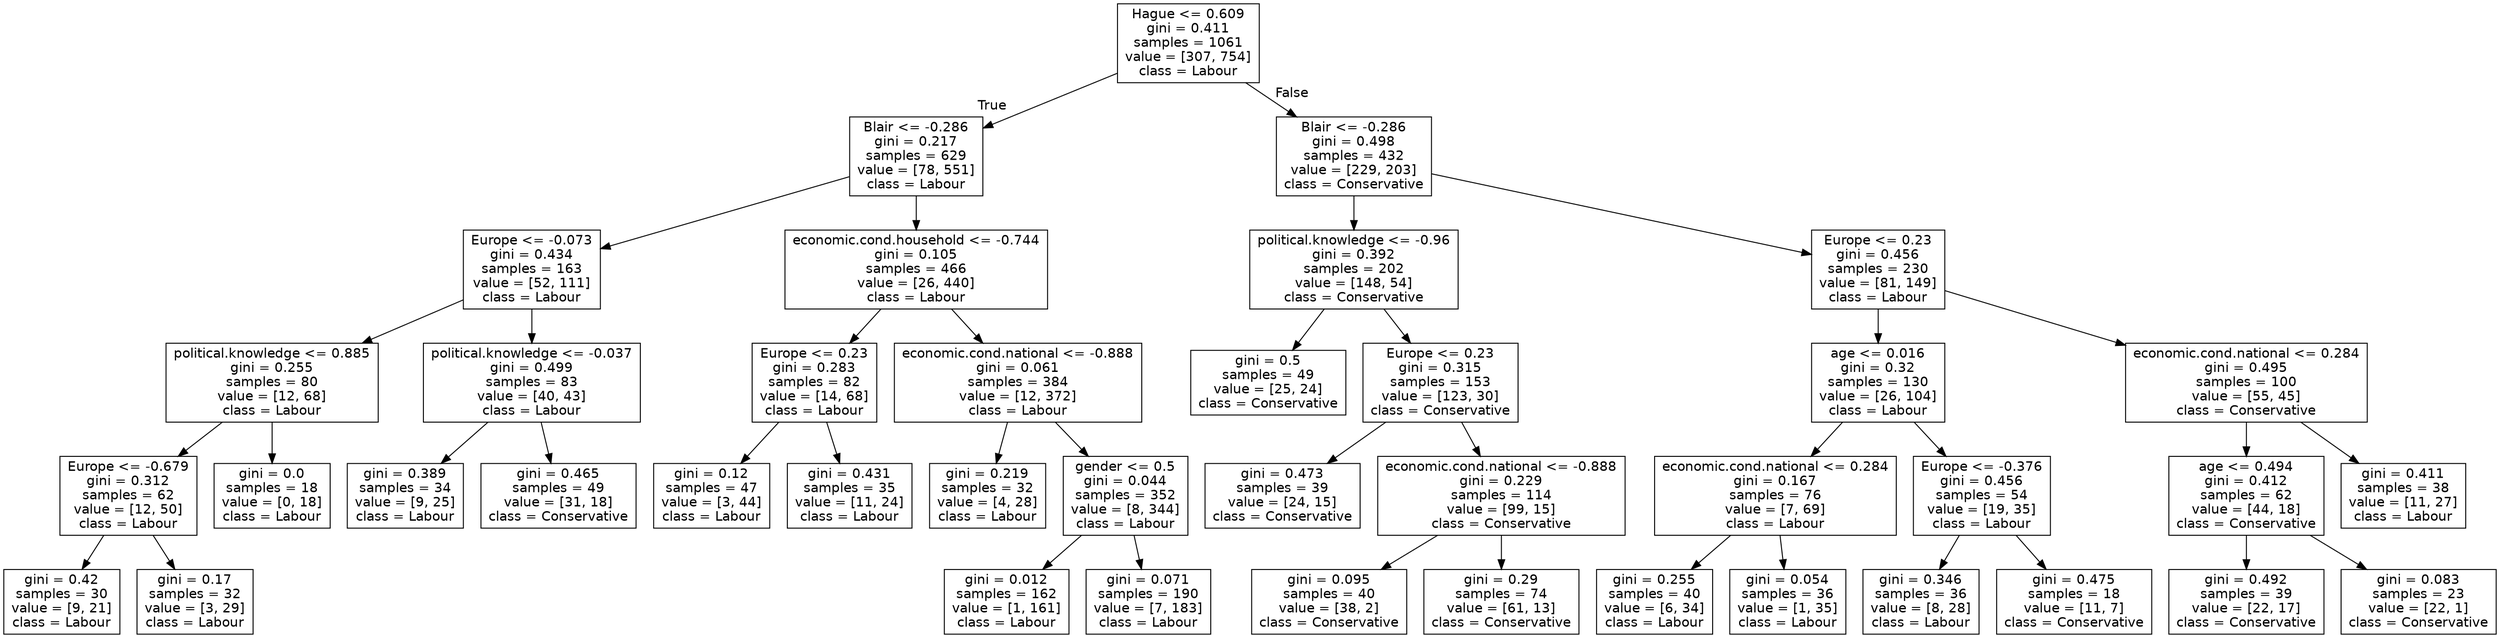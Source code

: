 digraph Tree {
node [shape=box, fontname="helvetica"] ;
edge [fontname="helvetica"] ;
0 [label="Hague <= 0.609\ngini = 0.411\nsamples = 1061\nvalue = [307, 754]\nclass = Labour"] ;
1 [label="Blair <= -0.286\ngini = 0.217\nsamples = 629\nvalue = [78, 551]\nclass = Labour"] ;
0 -> 1 [labeldistance=2.5, labelangle=45, headlabel="True"] ;
2 [label="Europe <= -0.073\ngini = 0.434\nsamples = 163\nvalue = [52, 111]\nclass = Labour"] ;
1 -> 2 ;
3 [label="political.knowledge <= 0.885\ngini = 0.255\nsamples = 80\nvalue = [12, 68]\nclass = Labour"] ;
2 -> 3 ;
4 [label="Europe <= -0.679\ngini = 0.312\nsamples = 62\nvalue = [12, 50]\nclass = Labour"] ;
3 -> 4 ;
5 [label="gini = 0.42\nsamples = 30\nvalue = [9, 21]\nclass = Labour"] ;
4 -> 5 ;
6 [label="gini = 0.17\nsamples = 32\nvalue = [3, 29]\nclass = Labour"] ;
4 -> 6 ;
7 [label="gini = 0.0\nsamples = 18\nvalue = [0, 18]\nclass = Labour"] ;
3 -> 7 ;
8 [label="political.knowledge <= -0.037\ngini = 0.499\nsamples = 83\nvalue = [40, 43]\nclass = Labour"] ;
2 -> 8 ;
9 [label="gini = 0.389\nsamples = 34\nvalue = [9, 25]\nclass = Labour"] ;
8 -> 9 ;
10 [label="gini = 0.465\nsamples = 49\nvalue = [31, 18]\nclass = Conservative"] ;
8 -> 10 ;
11 [label="economic.cond.household <= -0.744\ngini = 0.105\nsamples = 466\nvalue = [26, 440]\nclass = Labour"] ;
1 -> 11 ;
12 [label="Europe <= 0.23\ngini = 0.283\nsamples = 82\nvalue = [14, 68]\nclass = Labour"] ;
11 -> 12 ;
13 [label="gini = 0.12\nsamples = 47\nvalue = [3, 44]\nclass = Labour"] ;
12 -> 13 ;
14 [label="gini = 0.431\nsamples = 35\nvalue = [11, 24]\nclass = Labour"] ;
12 -> 14 ;
15 [label="economic.cond.national <= -0.888\ngini = 0.061\nsamples = 384\nvalue = [12, 372]\nclass = Labour"] ;
11 -> 15 ;
16 [label="gini = 0.219\nsamples = 32\nvalue = [4, 28]\nclass = Labour"] ;
15 -> 16 ;
17 [label="gender <= 0.5\ngini = 0.044\nsamples = 352\nvalue = [8, 344]\nclass = Labour"] ;
15 -> 17 ;
18 [label="gini = 0.012\nsamples = 162\nvalue = [1, 161]\nclass = Labour"] ;
17 -> 18 ;
19 [label="gini = 0.071\nsamples = 190\nvalue = [7, 183]\nclass = Labour"] ;
17 -> 19 ;
20 [label="Blair <= -0.286\ngini = 0.498\nsamples = 432\nvalue = [229, 203]\nclass = Conservative"] ;
0 -> 20 [labeldistance=2.5, labelangle=-45, headlabel="False"] ;
21 [label="political.knowledge <= -0.96\ngini = 0.392\nsamples = 202\nvalue = [148, 54]\nclass = Conservative"] ;
20 -> 21 ;
22 [label="gini = 0.5\nsamples = 49\nvalue = [25, 24]\nclass = Conservative"] ;
21 -> 22 ;
23 [label="Europe <= 0.23\ngini = 0.315\nsamples = 153\nvalue = [123, 30]\nclass = Conservative"] ;
21 -> 23 ;
24 [label="gini = 0.473\nsamples = 39\nvalue = [24, 15]\nclass = Conservative"] ;
23 -> 24 ;
25 [label="economic.cond.national <= -0.888\ngini = 0.229\nsamples = 114\nvalue = [99, 15]\nclass = Conservative"] ;
23 -> 25 ;
26 [label="gini = 0.095\nsamples = 40\nvalue = [38, 2]\nclass = Conservative"] ;
25 -> 26 ;
27 [label="gini = 0.29\nsamples = 74\nvalue = [61, 13]\nclass = Conservative"] ;
25 -> 27 ;
28 [label="Europe <= 0.23\ngini = 0.456\nsamples = 230\nvalue = [81, 149]\nclass = Labour"] ;
20 -> 28 ;
29 [label="age <= 0.016\ngini = 0.32\nsamples = 130\nvalue = [26, 104]\nclass = Labour"] ;
28 -> 29 ;
30 [label="economic.cond.national <= 0.284\ngini = 0.167\nsamples = 76\nvalue = [7, 69]\nclass = Labour"] ;
29 -> 30 ;
31 [label="gini = 0.255\nsamples = 40\nvalue = [6, 34]\nclass = Labour"] ;
30 -> 31 ;
32 [label="gini = 0.054\nsamples = 36\nvalue = [1, 35]\nclass = Labour"] ;
30 -> 32 ;
33 [label="Europe <= -0.376\ngini = 0.456\nsamples = 54\nvalue = [19, 35]\nclass = Labour"] ;
29 -> 33 ;
34 [label="gini = 0.346\nsamples = 36\nvalue = [8, 28]\nclass = Labour"] ;
33 -> 34 ;
35 [label="gini = 0.475\nsamples = 18\nvalue = [11, 7]\nclass = Conservative"] ;
33 -> 35 ;
36 [label="economic.cond.national <= 0.284\ngini = 0.495\nsamples = 100\nvalue = [55, 45]\nclass = Conservative"] ;
28 -> 36 ;
37 [label="age <= 0.494\ngini = 0.412\nsamples = 62\nvalue = [44, 18]\nclass = Conservative"] ;
36 -> 37 ;
38 [label="gini = 0.492\nsamples = 39\nvalue = [22, 17]\nclass = Conservative"] ;
37 -> 38 ;
39 [label="gini = 0.083\nsamples = 23\nvalue = [22, 1]\nclass = Conservative"] ;
37 -> 39 ;
40 [label="gini = 0.411\nsamples = 38\nvalue = [11, 27]\nclass = Labour"] ;
36 -> 40 ;
}
